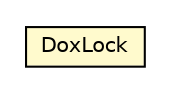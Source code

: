 #!/usr/local/bin/dot
#
# Class diagram 
# Generated by UMLGraph version R5_6-24-gf6e263 (http://www.umlgraph.org/)
#

digraph G {
	edge [fontname="Helvetica",fontsize=10,labelfontname="Helvetica",labelfontsize=10];
	node [fontname="Helvetica",fontsize=10,shape=plaintext];
	nodesep=0.25;
	ranksep=0.5;
	// net.trajano.doxdb.DoxLock
	c1004 [label=<<table title="net.trajano.doxdb.DoxLock" border="0" cellborder="1" cellspacing="0" cellpadding="2" port="p" bgcolor="lemonChiffon" href="./DoxLock.html">
		<tr><td><table border="0" cellspacing="0" cellpadding="1">
<tr><td align="center" balign="center"> DoxLock </td></tr>
		</table></td></tr>
		</table>>, URL="./DoxLock.html", fontname="Helvetica", fontcolor="black", fontsize=10.0];
}

